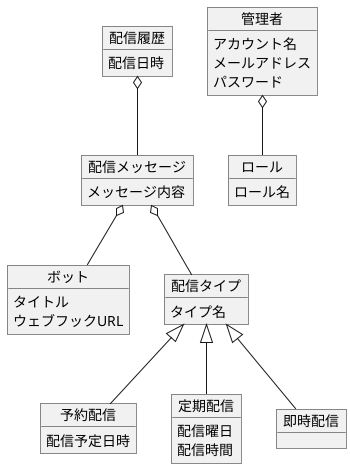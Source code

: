 
@startuml model

object ボット {
    タイトル
    ウェブフックURL
}
object 配信メッセージ {
    メッセージ内容
}
object 配信タイプ {
    タイプ名
}
object 予約配信 {
    配信予定日時
}
object 定期配信 {
    配信曜日
    配信時間
}
object 即時配信 {
}
object 管理者 {
    アカウント名
    メールアドレス
    パスワード
}
object 配信履歴 {
    配信日時
}
object ロール {
    ロール名
}

配信メッセージ o-- ボット
配信メッセージ o-- 配信タイプ
配信タイプ <|-- 即時配信
配信タイプ <|-- 予約配信
配信タイプ <|-- 定期配信
配信履歴 o-- 配信メッセージ

管理者 o-- ロール

@enduml
